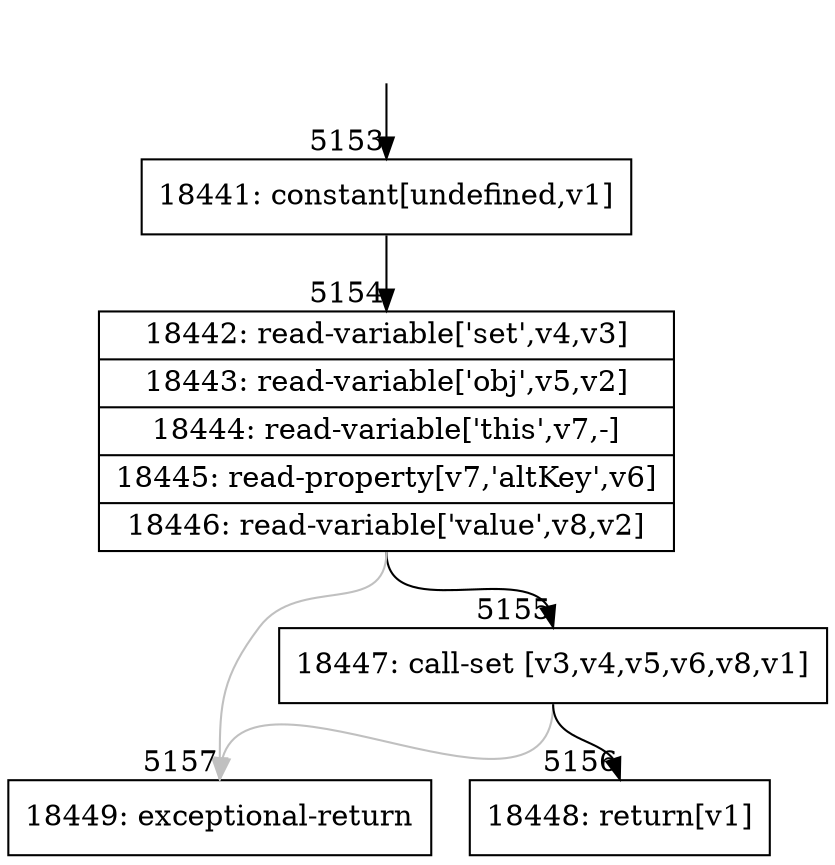 digraph {
rankdir="TD"
BB_entry408[shape=none,label=""];
BB_entry408 -> BB5153 [tailport=s, headport=n, headlabel="    5153"]
BB5153 [shape=record label="{18441: constant[undefined,v1]}" ] 
BB5153 -> BB5154 [tailport=s, headport=n, headlabel="      5154"]
BB5154 [shape=record label="{18442: read-variable['set',v4,v3]|18443: read-variable['obj',v5,v2]|18444: read-variable['this',v7,-]|18445: read-property[v7,'altKey',v6]|18446: read-variable['value',v8,v2]}" ] 
BB5154 -> BB5155 [tailport=s, headport=n, headlabel="      5155"]
BB5154 -> BB5157 [tailport=s, headport=n, color=gray, headlabel="      5157"]
BB5155 [shape=record label="{18447: call-set [v3,v4,v5,v6,v8,v1]}" ] 
BB5155 -> BB5156 [tailport=s, headport=n, headlabel="      5156"]
BB5155 -> BB5157 [tailport=s, headport=n, color=gray]
BB5156 [shape=record label="{18448: return[v1]}" ] 
BB5157 [shape=record label="{18449: exceptional-return}" ] 
//#$~ 9454
}
